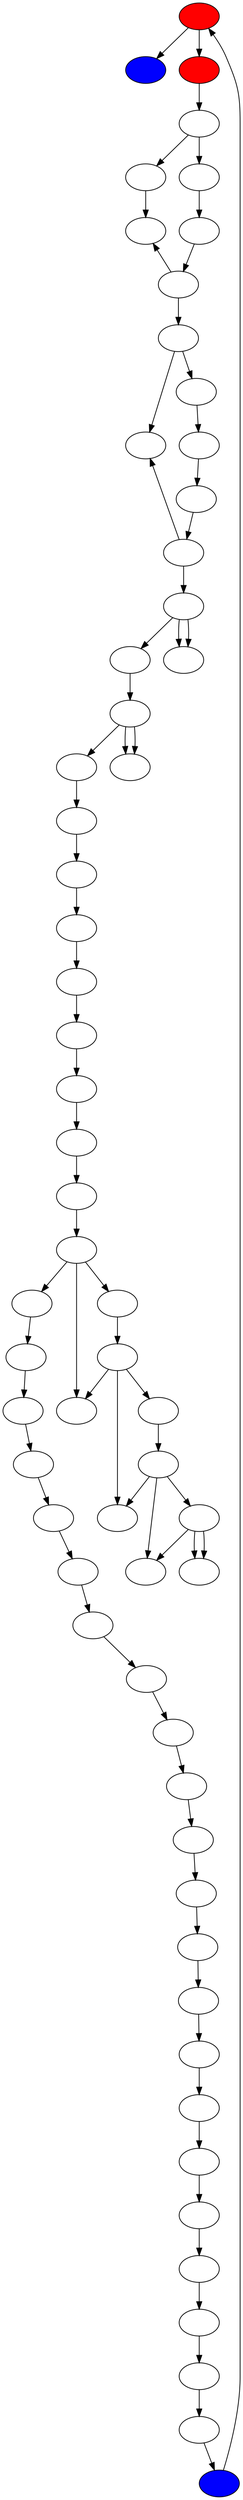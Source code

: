 digraph Grafo
{
subgraph main
{
main0 [label=""style=filled, fillcolor=red]
main1 [label=""style=filled, fillcolor=blue]
main0->main1;
}
subgraph prueba
{
prueba0 [label=""style=filled, fillcolor=red]
prueba1 [label=""];
prueba2 [label=""];
prueba3 [label=""];
prueba4 [label=""];
prueba5 [label=""];
prueba6 [label=""];
prueba7 [label=""];
prueba8 [label=""];
prueba9 [label=""];
prueba10 [label=""];
prueba11 [label=""];
prueba12 [label=""];
prueba13 [label=""];
prueba14 [label=""];
prueba15 [label=""];
prueba16 [label=""];
prueba17 [label=""];
prueba18 [label=""];
prueba19 [label=""];
prueba20 [label=""];
prueba21 [label=""];
prueba22 [label=""];
prueba23 [label=""];
prueba24 [label=""];
prueba25 [label=""];
prueba26 [label=""];
prueba27 [label=""];
prueba28 [label=""];
prueba29 [label=""];
prueba30 [label=""];
prueba31 [label=""];
prueba32 [label=""];
prueba33 [label=""];
prueba34 [label=""];
prueba35 [label=""];
prueba36 [label=""];
prueba37 [label=""];
prueba38 [label=""];
prueba39 [label=""];
prueba40 [label=""];
prueba41 [label=""];
prueba42 [label=""];
prueba43 [label=""];
prueba44 [label=""];
prueba45 [label=""];
prueba46 [label=""];
prueba47 [label=""];
prueba48 [label=""];
prueba49 [label=""];
prueba50 [label=""];
prueba51 [label=""];
prueba52 [label=""];
prueba53 [label=""];
prueba54 [label=""];
prueba55 [label=""];
prueba56 [label=""];
prueba57 [label=""];
prueba58 [label=""];
prueba59 [label=""style=filled, fillcolor=blue]
prueba0->prueba1;
prueba1->prueba2;
prueba1->prueba5;
prueba2->prueba3;
prueba3->prueba4;
prueba4->prueba7;
prueba5->prueba6;
prueba6->prueba4 [dir="back"];
prueba7->prueba8;
prueba7->prueba12;
prueba8->prueba9;
prueba9->prueba10;
prueba10->prueba11;
prueba11->prueba13;
prueba12->prueba11 [dir="back"];
prueba13->prueba14;
prueba13->prueba15;
prueba14->prueba13 [dir="back"];
prueba15->prueba16;
prueba16->prueba17;
prueba16->prueba18;
prueba17->prueba16 [dir="back"];
prueba18->prueba19;
prueba19->prueba20;
prueba20->prueba21;
prueba21->prueba22;
prueba22->prueba23;
prueba23->prueba24;
prueba24->prueba25;
prueba25->prueba26;
prueba26->prueba27;
prueba27->prueba28;
prueba27->prueba37;
prueba28->prueba29;
prueba29->prueba30;
prueba29->prueba36;
prueba30->prueba31;
prueba31->prueba32;
prueba31->prueba35;
prueba32->prueba33;
prueba32->prueba34;
prueba33->prueba32 [dir="back"];
prueba34->prueba31 [dir="back"];
prueba35->prueba29 [dir="back"];
prueba36->prueba27 [dir="back"];
prueba37->prueba38;
prueba38->prueba39;
prueba39->prueba40;
prueba40->prueba41;
prueba41->prueba42;
prueba42->prueba43;
prueba43->prueba44;
prueba44->prueba45;
prueba45->prueba46;
prueba46->prueba47;
prueba47->prueba48;
prueba48->prueba49;
prueba49->prueba50;
prueba50->prueba51;
prueba51->prueba52;
prueba52->prueba53;
prueba53->prueba54;
prueba54->prueba55;
prueba55->prueba56;
prueba56->prueba57;
prueba57->prueba58;
prueba58->prueba59;
}
main0->prueba0;
prueba59->main0;
}

